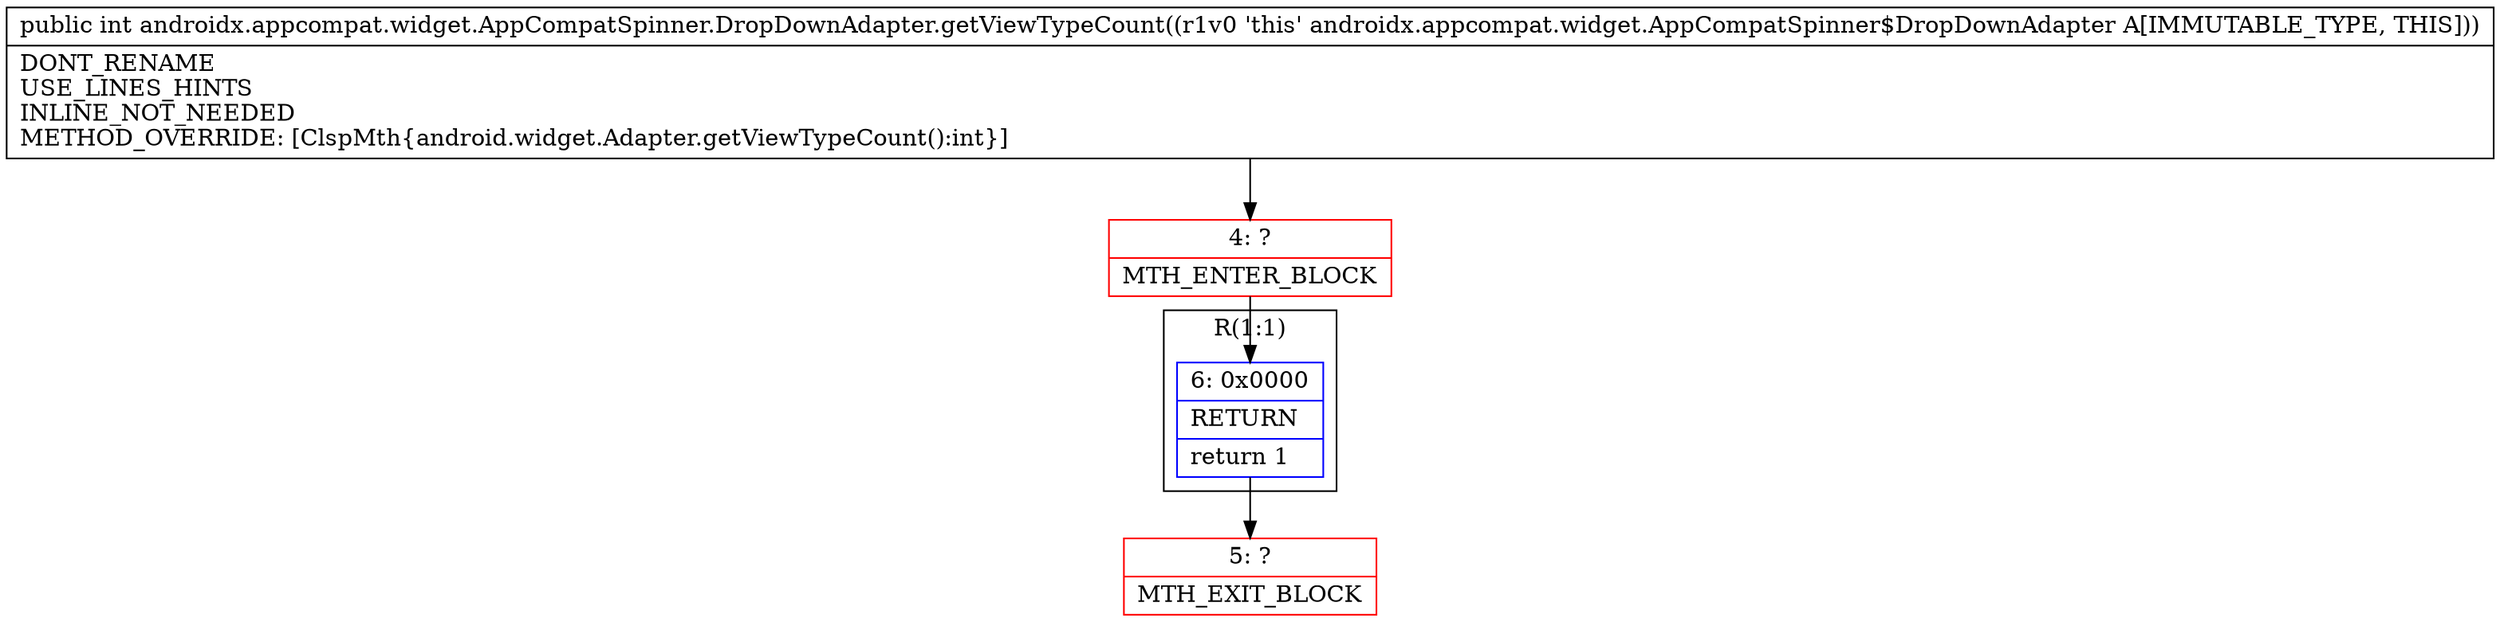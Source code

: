 digraph "CFG forandroidx.appcompat.widget.AppCompatSpinner.DropDownAdapter.getViewTypeCount()I" {
subgraph cluster_Region_2121535315 {
label = "R(1:1)";
node [shape=record,color=blue];
Node_6 [shape=record,label="{6\:\ 0x0000|RETURN\l|return 1\l}"];
}
Node_4 [shape=record,color=red,label="{4\:\ ?|MTH_ENTER_BLOCK\l}"];
Node_5 [shape=record,color=red,label="{5\:\ ?|MTH_EXIT_BLOCK\l}"];
MethodNode[shape=record,label="{public int androidx.appcompat.widget.AppCompatSpinner.DropDownAdapter.getViewTypeCount((r1v0 'this' androidx.appcompat.widget.AppCompatSpinner$DropDownAdapter A[IMMUTABLE_TYPE, THIS]))  | DONT_RENAME\lUSE_LINES_HINTS\lINLINE_NOT_NEEDED\lMETHOD_OVERRIDE: [ClspMth\{android.widget.Adapter.getViewTypeCount():int\}]\l}"];
MethodNode -> Node_4;Node_6 -> Node_5;
Node_4 -> Node_6;
}

